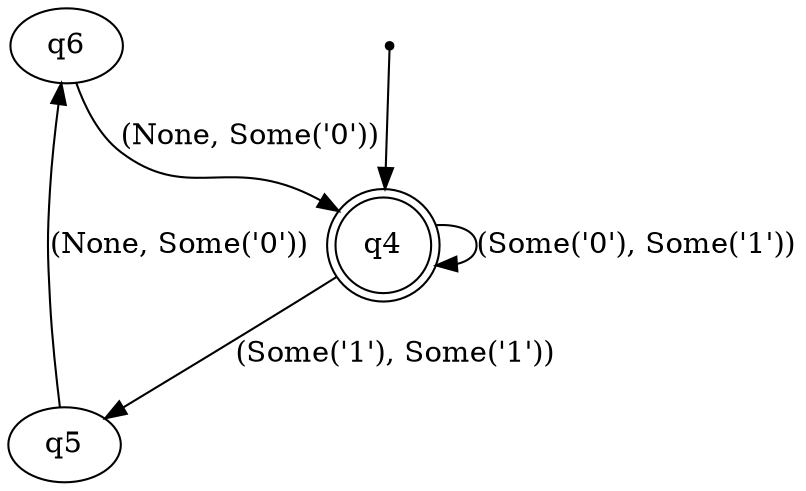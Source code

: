 digraph {
"q6" -> "q4" [label="(None, Some('0'))"]
"q5" -> "q6" [label="(None, Some('0'))"]
"q4" -> "q4" [label="(Some('0'), Some('1'))"]
"q4" -> "q5" [label="(Some('1'), Some('1'))"]
"q4" [shape=doublecircle]
q10 [shape=point]
q10 -> "q4"
}

